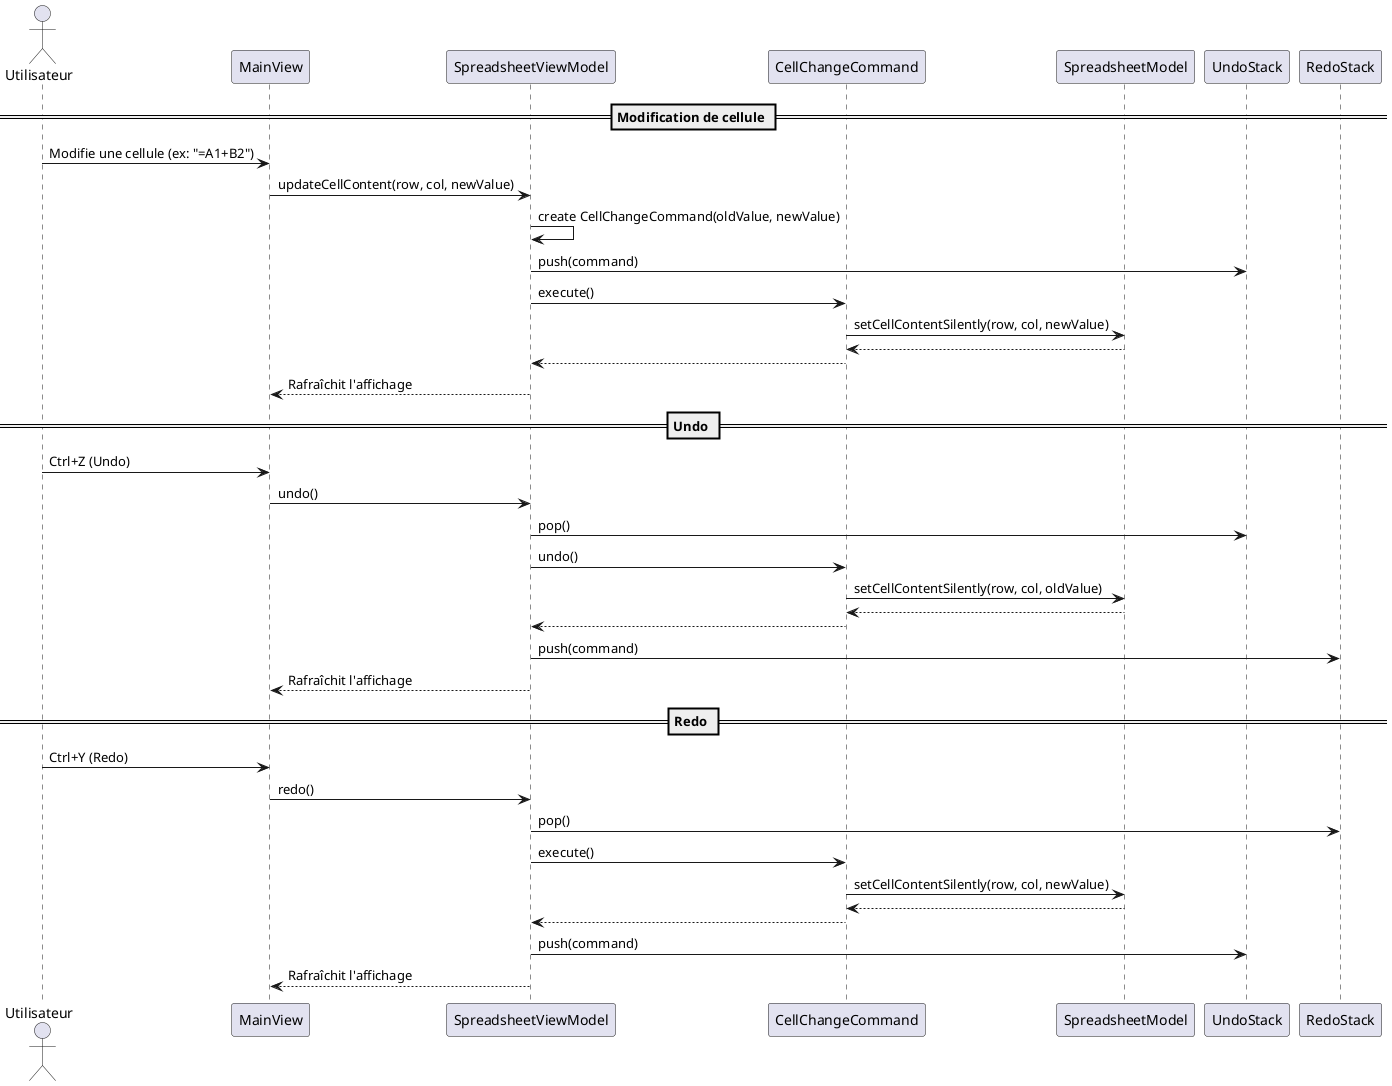 @startuml
actor Utilisateur
participant "MainView" as View
participant "SpreadsheetViewModel" as VM
participant "CellChangeCommand" as Command
participant "SpreadsheetModel" as Model
participant "UndoStack" as US
participant "RedoStack" as RS

== Modification de cellule ==
Utilisateur -> View: Modifie une cellule (ex: "=A1+B2")
View -> VM: updateCellContent(row, col, newValue)
VM -> VM: create CellChangeCommand(oldValue, newValue)
VM -> US: push(command)
VM -> Command: execute()
Command -> Model: setCellContentSilently(row, col, newValue)
Model --> Command:
Command --> VM:
VM --> View: Rafraîchit l'affichage

== Undo ==
Utilisateur -> View: Ctrl+Z (Undo)
View -> VM: undo()
VM -> US: pop()
VM -> Command: undo()
Command -> Model: setCellContentSilently(row, col, oldValue)
Model --> Command:
Command --> VM:
VM -> RS: push(command)
VM --> View: Rafraîchit l'affichage

== Redo ==
Utilisateur -> View: Ctrl+Y (Redo)
View -> VM: redo()
VM -> RS: pop()
VM -> Command: execute()
Command -> Model: setCellContentSilently(row, col, newValue)
Model --> Command:
Command --> VM:
VM -> US: push(command)
VM --> View: Rafraîchit l'affichage
@enduml